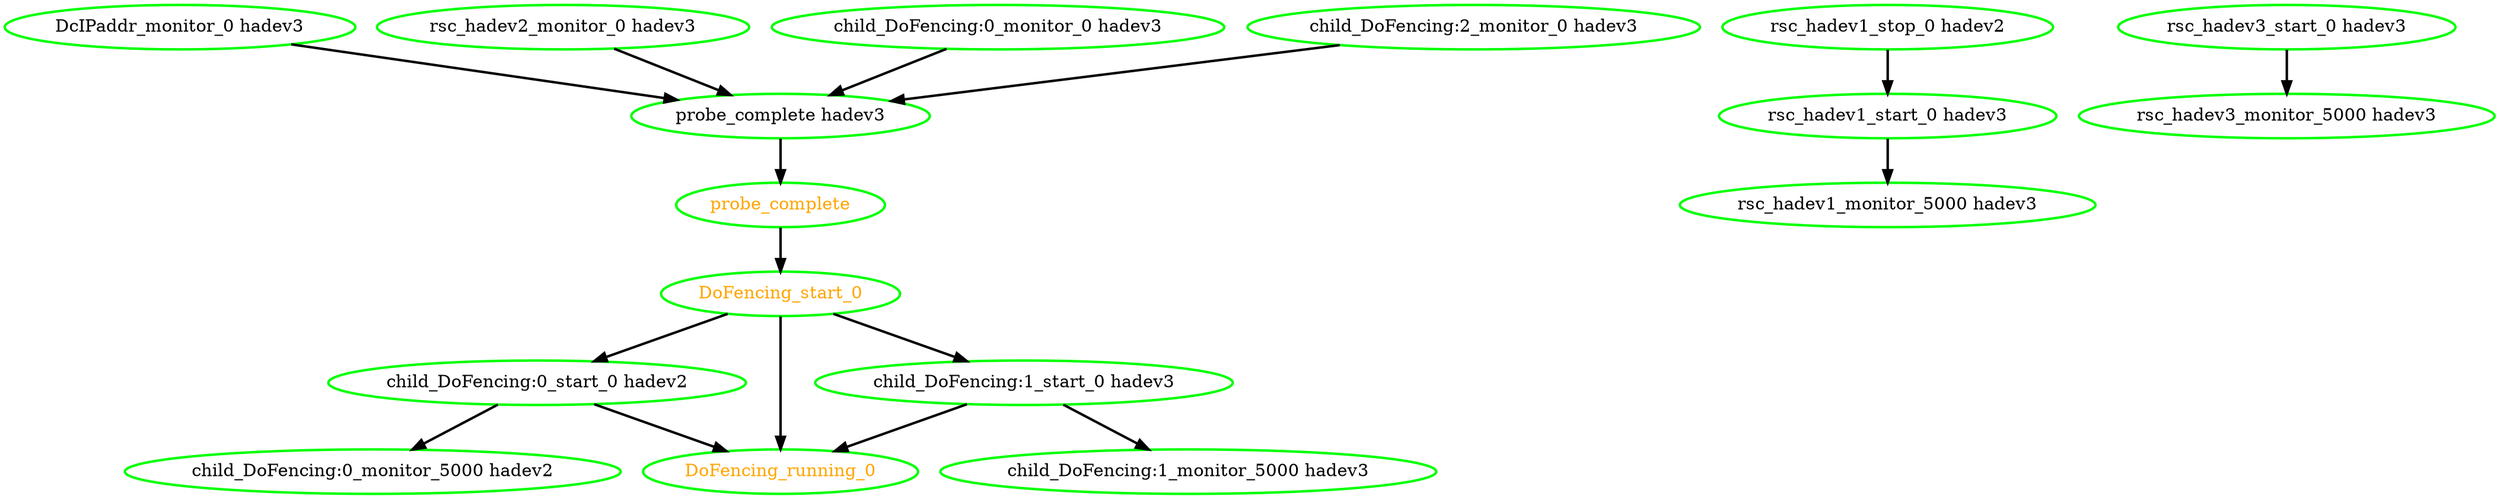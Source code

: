 digraph "g" {
	size = "30,30"
"probe_complete" [ style=bold color="green" fontcolor="orange" ]
"probe_complete hadev3" [ style=bold color="green" fontcolor="black" ]
"DcIPaddr_monitor_0 hadev3" [ style=bold color="green" fontcolor="black" ]
"rsc_hadev2_monitor_0 hadev3" [ style=bold color="green" fontcolor="black" ]
"child_DoFencing:0_monitor_0 hadev3" [ style=bold color="green" fontcolor="black" ]
"child_DoFencing:2_monitor_0 hadev3" [ style=bold color="green" fontcolor="black" ]
"rsc_hadev1_stop_0 hadev2" [ style=bold color="green" fontcolor="black" ]
"rsc_hadev1_start_0 hadev3" [ style=bold color="green" fontcolor="black" ]
"rsc_hadev1_monitor_5000 hadev3" [ style=bold color="green" fontcolor="black" ]
"rsc_hadev3_start_0 hadev3" [ style=bold color="green" fontcolor="black" ]
"rsc_hadev3_monitor_5000 hadev3" [ style=bold color="green" fontcolor="black" ]
"child_DoFencing:0_start_0 hadev2" [ style=bold color="green" fontcolor="black" ]
"child_DoFencing:0_monitor_5000 hadev2" [ style=bold color="green" fontcolor="black" ]
"child_DoFencing:1_start_0 hadev3" [ style=bold color="green" fontcolor="black" ]
"child_DoFencing:1_monitor_5000 hadev3" [ style=bold color="green" fontcolor="black" ]
"DoFencing_start_0" [ style=bold color="green" fontcolor="orange" ]
"DoFencing_running_0" [ style=bold color="green" fontcolor="orange" ]
"probe_complete hadev3" -> "probe_complete" [ style = bold]
"DcIPaddr_monitor_0 hadev3" -> "probe_complete hadev3" [ style = bold]
"rsc_hadev2_monitor_0 hadev3" -> "probe_complete hadev3" [ style = bold]
"child_DoFencing:0_monitor_0 hadev3" -> "probe_complete hadev3" [ style = bold]
"child_DoFencing:2_monitor_0 hadev3" -> "probe_complete hadev3" [ style = bold]
"rsc_hadev1_stop_0 hadev2" -> "rsc_hadev1_start_0 hadev3" [ style = bold]
"rsc_hadev1_start_0 hadev3" -> "rsc_hadev1_monitor_5000 hadev3" [ style = bold]
"rsc_hadev3_start_0 hadev3" -> "rsc_hadev3_monitor_5000 hadev3" [ style = bold]
"DoFencing_start_0" -> "child_DoFencing:0_start_0 hadev2" [ style = bold]
"child_DoFencing:0_start_0 hadev2" -> "child_DoFencing:0_monitor_5000 hadev2" [ style = bold]
"DoFencing_start_0" -> "child_DoFencing:1_start_0 hadev3" [ style = bold]
"child_DoFencing:1_start_0 hadev3" -> "child_DoFencing:1_monitor_5000 hadev3" [ style = bold]
"probe_complete" -> "DoFencing_start_0" [ style = bold]
"child_DoFencing:0_start_0 hadev2" -> "DoFencing_running_0" [ style = bold]
"child_DoFencing:1_start_0 hadev3" -> "DoFencing_running_0" [ style = bold]
"DoFencing_start_0" -> "DoFencing_running_0" [ style = bold]
}
